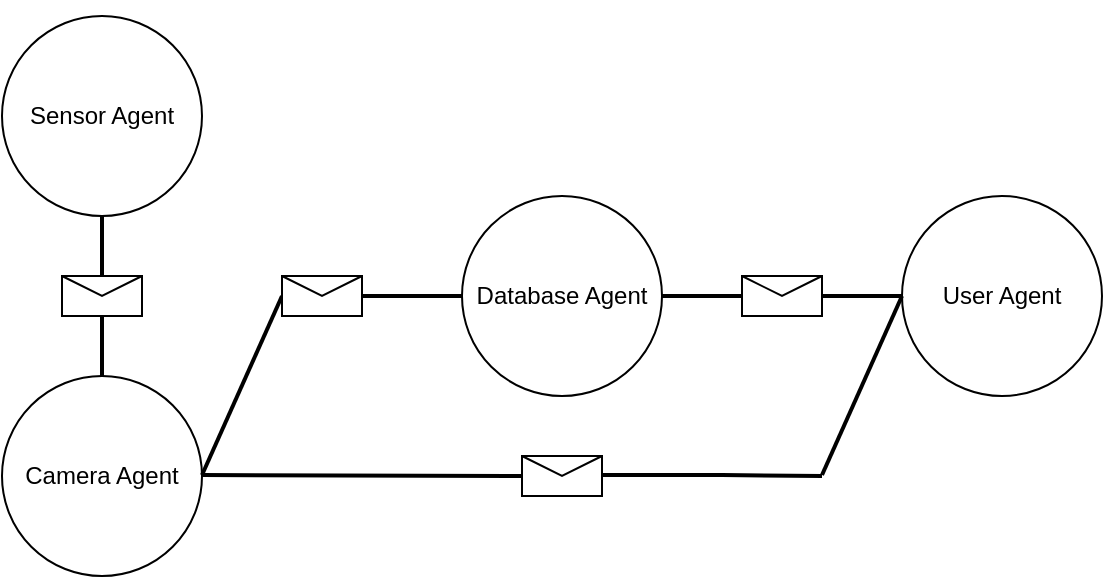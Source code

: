 <mxfile version="24.0.4" type="device">
  <diagram name="Página-1" id="5oR5NTUJ9PWCenWFxbjm">
    <mxGraphModel dx="980" dy="658" grid="1" gridSize="10" guides="1" tooltips="1" connect="1" arrows="1" fold="1" page="1" pageScale="1" pageWidth="827" pageHeight="1169" math="0" shadow="0">
      <root>
        <mxCell id="0" />
        <mxCell id="1" parent="0" />
        <mxCell id="k1yOGH4irmy1o9pYf3bR-14" style="edgeStyle=orthogonalEdgeStyle;rounded=0;orthogonalLoop=1;jettySize=auto;html=1;exitX=0.5;exitY=0;exitDx=0;exitDy=0;entryX=0.5;entryY=0;entryDx=0;entryDy=0;" parent="1" edge="1">
          <mxGeometry relative="1" as="geometry">
            <mxPoint x="482" y="60" as="targetPoint" />
            <mxPoint x="482" y="60" as="sourcePoint" />
          </mxGeometry>
        </mxCell>
        <mxCell id="48pmX9Ew4FD8DhehwVOp-3" value="User Agent" style="ellipse;whiteSpace=wrap;html=1;aspect=fixed;" parent="1" vertex="1">
          <mxGeometry x="600" y="150" width="100" height="100" as="geometry" />
        </mxCell>
        <mxCell id="48pmX9Ew4FD8DhehwVOp-4" value="Camera Agent" style="ellipse;whiteSpace=wrap;html=1;aspect=fixed;" parent="1" vertex="1">
          <mxGeometry x="150" y="240" width="100" height="100" as="geometry" />
        </mxCell>
        <mxCell id="48pmX9Ew4FD8DhehwVOp-5" value="Sensor Agent" style="ellipse;whiteSpace=wrap;html=1;aspect=fixed;" parent="1" vertex="1">
          <mxGeometry x="150" y="60" width="100" height="100" as="geometry" />
        </mxCell>
        <mxCell id="48pmX9Ew4FD8DhehwVOp-6" value="" style="endArrow=none;html=1;rounded=0;strokeWidth=2;entryX=0.5;entryY=1;entryDx=0;entryDy=0;" parent="1" target="48pmX9Ew4FD8DhehwVOp-5" edge="1">
          <mxGeometry width="50" height="50" relative="1" as="geometry">
            <mxPoint x="200" y="240" as="sourcePoint" />
            <mxPoint x="250" y="190" as="targetPoint" />
          </mxGeometry>
        </mxCell>
        <mxCell id="48pmX9Ew4FD8DhehwVOp-7" value="" style="endArrow=none;html=1;rounded=0;strokeWidth=2;entryX=0;entryY=0.5;entryDx=0;entryDy=0;" parent="1" source="48pmX9Ew4FD8DhehwVOp-1" target="NwMQvmbyqLPDF4VKpAdk-2" edge="1">
          <mxGeometry width="50" height="50" relative="1" as="geometry">
            <mxPoint x="250" y="289.5" as="sourcePoint" />
            <mxPoint x="340" y="140" as="targetPoint" />
          </mxGeometry>
        </mxCell>
        <mxCell id="48pmX9Ew4FD8DhehwVOp-8" value="" style="shape=message;html=1;html=1;outlineConnect=0;labelPosition=center;verticalLabelPosition=bottom;align=center;verticalAlign=top;" parent="1" vertex="1">
          <mxGeometry x="180" y="190" width="40" height="20" as="geometry" />
        </mxCell>
        <mxCell id="48pmX9Ew4FD8DhehwVOp-12" value="" style="endArrow=none;html=1;rounded=0;strokeWidth=2;entryX=0;entryY=0.5;entryDx=0;entryDy=0;" parent="1" target="48pmX9Ew4FD8DhehwVOp-1" edge="1">
          <mxGeometry width="50" height="50" relative="1" as="geometry">
            <mxPoint x="250" y="289.5" as="sourcePoint" />
            <mxPoint x="320" y="200" as="targetPoint" />
          </mxGeometry>
        </mxCell>
        <mxCell id="48pmX9Ew4FD8DhehwVOp-1" value="" style="shape=message;html=1;html=1;outlineConnect=0;labelPosition=center;verticalLabelPosition=bottom;align=center;verticalAlign=top;" parent="1" vertex="1">
          <mxGeometry x="290" y="190" width="40" height="20" as="geometry" />
        </mxCell>
        <mxCell id="NwMQvmbyqLPDF4VKpAdk-2" value="Database Agent" style="ellipse;whiteSpace=wrap;html=1;aspect=fixed;" vertex="1" parent="1">
          <mxGeometry x="380" y="150" width="100" height="100" as="geometry" />
        </mxCell>
        <mxCell id="NwMQvmbyqLPDF4VKpAdk-3" value="" style="endArrow=none;html=1;rounded=0;strokeWidth=2;entryX=0;entryY=0.5;entryDx=0;entryDy=0;" edge="1" parent="1" source="NwMQvmbyqLPDF4VKpAdk-4" target="48pmX9Ew4FD8DhehwVOp-3">
          <mxGeometry width="50" height="50" relative="1" as="geometry">
            <mxPoint x="500" y="199.5" as="sourcePoint" />
            <mxPoint x="560" y="200" as="targetPoint" />
          </mxGeometry>
        </mxCell>
        <mxCell id="NwMQvmbyqLPDF4VKpAdk-5" value="" style="endArrow=none;html=1;rounded=0;strokeWidth=2;exitX=1;exitY=0.5;exitDx=0;exitDy=0;" edge="1" parent="1" source="NwMQvmbyqLPDF4VKpAdk-2" target="NwMQvmbyqLPDF4VKpAdk-4">
          <mxGeometry width="50" height="50" relative="1" as="geometry">
            <mxPoint x="500" y="199.5" as="sourcePoint" />
            <mxPoint x="560" y="200" as="targetPoint" />
          </mxGeometry>
        </mxCell>
        <mxCell id="NwMQvmbyqLPDF4VKpAdk-4" value="" style="shape=message;html=1;html=1;outlineConnect=0;labelPosition=center;verticalLabelPosition=bottom;align=center;verticalAlign=top;" vertex="1" parent="1">
          <mxGeometry x="520" y="190" width="40" height="20" as="geometry" />
        </mxCell>
        <mxCell id="NwMQvmbyqLPDF4VKpAdk-6" value="" style="shape=message;html=1;html=1;outlineConnect=0;labelPosition=center;verticalLabelPosition=bottom;align=center;verticalAlign=top;" vertex="1" parent="1">
          <mxGeometry x="410" y="280" width="40" height="20" as="geometry" />
        </mxCell>
        <mxCell id="NwMQvmbyqLPDF4VKpAdk-7" value="" style="endArrow=none;html=1;rounded=0;strokeWidth=2;entryX=0;entryY=0.5;entryDx=0;entryDy=0;" edge="1" parent="1" target="NwMQvmbyqLPDF4VKpAdk-6">
          <mxGeometry width="50" height="50" relative="1" as="geometry">
            <mxPoint x="250" y="289.5" as="sourcePoint" />
            <mxPoint x="300" y="289.5" as="targetPoint" />
          </mxGeometry>
        </mxCell>
        <mxCell id="NwMQvmbyqLPDF4VKpAdk-8" value="" style="endArrow=none;html=1;rounded=0;strokeWidth=2;exitX=1;exitY=0.5;exitDx=0;exitDy=0;" edge="1" parent="1">
          <mxGeometry width="50" height="50" relative="1" as="geometry">
            <mxPoint x="560" y="289.5" as="sourcePoint" />
            <mxPoint x="600" y="200" as="targetPoint" />
          </mxGeometry>
        </mxCell>
        <mxCell id="NwMQvmbyqLPDF4VKpAdk-9" value="" style="endArrow=none;html=1;rounded=0;strokeWidth=2;" edge="1" parent="1">
          <mxGeometry width="50" height="50" relative="1" as="geometry">
            <mxPoint x="450" y="289.5" as="sourcePoint" />
            <mxPoint x="560" y="290" as="targetPoint" />
            <Array as="points">
              <mxPoint x="510" y="289.5" />
            </Array>
          </mxGeometry>
        </mxCell>
      </root>
    </mxGraphModel>
  </diagram>
</mxfile>

